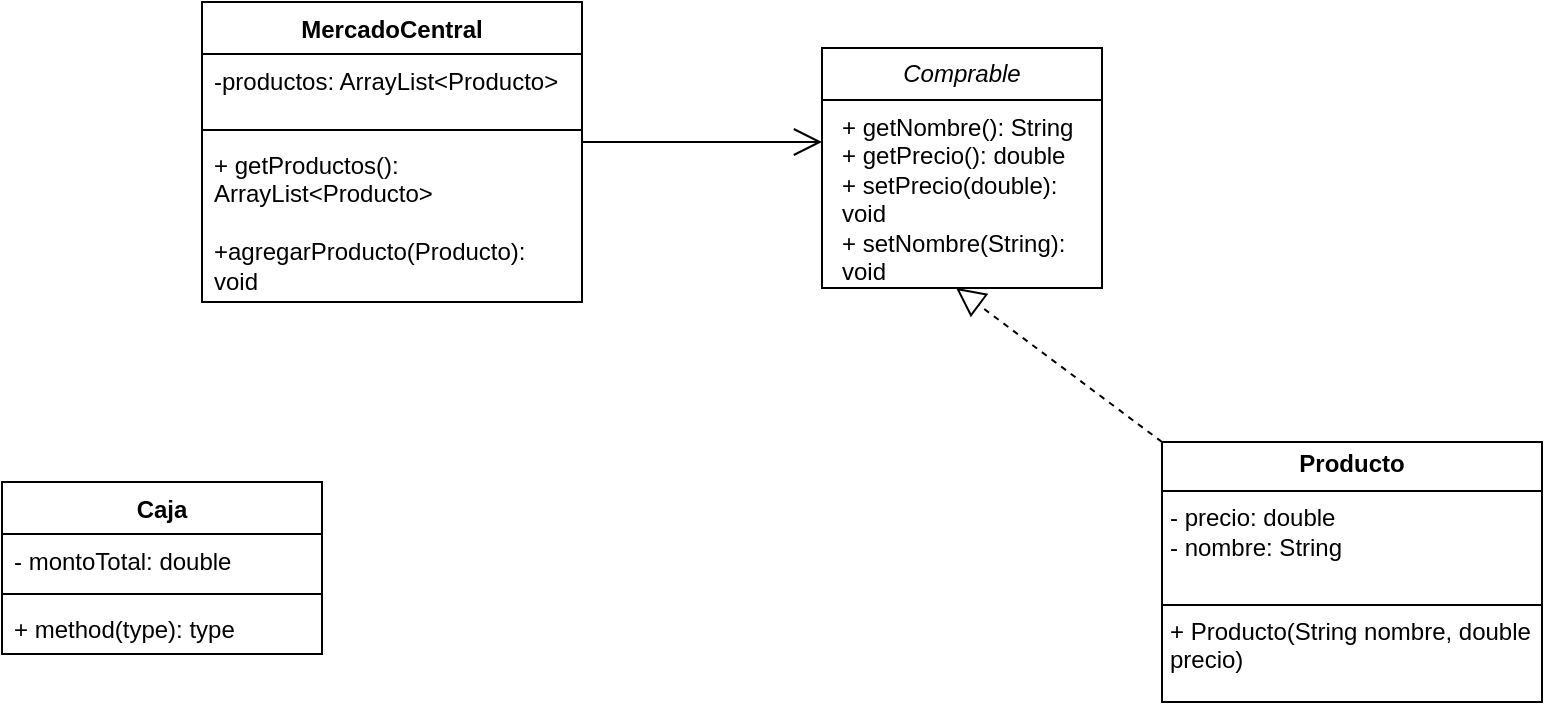 <mxfile version="27.0.2">
  <diagram name="Página-1" id="VPJblIUhQyTF0PO1YAk7">
    <mxGraphModel dx="866" dy="465" grid="1" gridSize="10" guides="1" tooltips="1" connect="1" arrows="1" fold="1" page="1" pageScale="1" pageWidth="827" pageHeight="1169" math="0" shadow="0">
      <root>
        <mxCell id="0" />
        <mxCell id="1" parent="0" />
        <mxCell id="9Oowtay1y0tGFOLcCsye-1" value="MercadoCentral" style="swimlane;fontStyle=1;align=center;verticalAlign=top;childLayout=stackLayout;horizontal=1;startSize=26;horizontalStack=0;resizeParent=1;resizeParentMax=0;resizeLast=0;collapsible=1;marginBottom=0;whiteSpace=wrap;html=1;" vertex="1" parent="1">
          <mxGeometry x="140" y="160" width="190" height="150" as="geometry" />
        </mxCell>
        <mxCell id="9Oowtay1y0tGFOLcCsye-2" value="-productos: ArrayList&amp;lt;Producto&amp;gt;" style="text;strokeColor=none;fillColor=none;align=left;verticalAlign=top;spacingLeft=4;spacingRight=4;overflow=hidden;rotatable=0;points=[[0,0.5],[1,0.5]];portConstraint=eastwest;whiteSpace=wrap;html=1;" vertex="1" parent="9Oowtay1y0tGFOLcCsye-1">
          <mxGeometry y="26" width="190" height="34" as="geometry" />
        </mxCell>
        <mxCell id="9Oowtay1y0tGFOLcCsye-3" value="" style="line;strokeWidth=1;fillColor=none;align=left;verticalAlign=middle;spacingTop=-1;spacingLeft=3;spacingRight=3;rotatable=0;labelPosition=right;points=[];portConstraint=eastwest;strokeColor=inherit;" vertex="1" parent="9Oowtay1y0tGFOLcCsye-1">
          <mxGeometry y="60" width="190" height="8" as="geometry" />
        </mxCell>
        <mxCell id="9Oowtay1y0tGFOLcCsye-4" value="+ getProductos(): ArrayList&amp;lt;Producto&amp;gt;&lt;div&gt;&lt;br&gt;&lt;/div&gt;&lt;div&gt;+agregarProducto(Producto): void&lt;/div&gt;" style="text;strokeColor=none;fillColor=none;align=left;verticalAlign=top;spacingLeft=4;spacingRight=4;overflow=hidden;rotatable=0;points=[[0,0.5],[1,0.5]];portConstraint=eastwest;whiteSpace=wrap;html=1;" vertex="1" parent="9Oowtay1y0tGFOLcCsye-1">
          <mxGeometry y="68" width="190" height="82" as="geometry" />
        </mxCell>
        <mxCell id="9Oowtay1y0tGFOLcCsye-5" value="" style="endArrow=open;endFill=1;endSize=12;html=1;rounded=0;" edge="1" parent="1">
          <mxGeometry width="160" relative="1" as="geometry">
            <mxPoint x="330" y="230" as="sourcePoint" />
            <mxPoint x="450" y="230" as="targetPoint" />
          </mxGeometry>
        </mxCell>
        <mxCell id="9Oowtay1y0tGFOLcCsye-6" value="&lt;p style=&quot;margin:0px;margin-top:4px;text-align:center;&quot;&gt;&lt;b&gt;Producto&lt;/b&gt;&lt;/p&gt;&lt;hr size=&quot;1&quot; style=&quot;border-style:solid;&quot;&gt;&lt;p style=&quot;margin:0px;margin-left:4px;&quot;&gt;- precio: double&lt;/p&gt;&lt;p style=&quot;margin:0px;margin-left:4px;&quot;&gt;- nombre: String&lt;/p&gt;&lt;p style=&quot;margin:0px;margin-left:4px;&quot;&gt;&lt;br&gt;&lt;/p&gt;&lt;hr size=&quot;1&quot; style=&quot;border-style:solid;&quot;&gt;&lt;p style=&quot;margin:0px;margin-left:4px;&quot;&gt;+ Producto(String nombre, double precio)&lt;/p&gt;&lt;p style=&quot;margin:0px;margin-left:4px;&quot;&gt;&lt;br&gt;&lt;/p&gt;" style="verticalAlign=top;align=left;overflow=fill;html=1;whiteSpace=wrap;" vertex="1" parent="1">
          <mxGeometry x="620" y="380" width="190" height="130" as="geometry" />
        </mxCell>
        <mxCell id="9Oowtay1y0tGFOLcCsye-7" value="Caja" style="swimlane;fontStyle=1;align=center;verticalAlign=top;childLayout=stackLayout;horizontal=1;startSize=26;horizontalStack=0;resizeParent=1;resizeParentMax=0;resizeLast=0;collapsible=1;marginBottom=0;whiteSpace=wrap;html=1;" vertex="1" parent="1">
          <mxGeometry x="40" y="400" width="160" height="86" as="geometry" />
        </mxCell>
        <mxCell id="9Oowtay1y0tGFOLcCsye-8" value="- montoTotal: double" style="text;strokeColor=none;fillColor=none;align=left;verticalAlign=top;spacingLeft=4;spacingRight=4;overflow=hidden;rotatable=0;points=[[0,0.5],[1,0.5]];portConstraint=eastwest;whiteSpace=wrap;html=1;" vertex="1" parent="9Oowtay1y0tGFOLcCsye-7">
          <mxGeometry y="26" width="160" height="26" as="geometry" />
        </mxCell>
        <mxCell id="9Oowtay1y0tGFOLcCsye-9" value="" style="line;strokeWidth=1;fillColor=none;align=left;verticalAlign=middle;spacingTop=-1;spacingLeft=3;spacingRight=3;rotatable=0;labelPosition=right;points=[];portConstraint=eastwest;strokeColor=inherit;" vertex="1" parent="9Oowtay1y0tGFOLcCsye-7">
          <mxGeometry y="52" width="160" height="8" as="geometry" />
        </mxCell>
        <mxCell id="9Oowtay1y0tGFOLcCsye-10" value="+ method(type): type" style="text;strokeColor=none;fillColor=none;align=left;verticalAlign=top;spacingLeft=4;spacingRight=4;overflow=hidden;rotatable=0;points=[[0,0.5],[1,0.5]];portConstraint=eastwest;whiteSpace=wrap;html=1;" vertex="1" parent="9Oowtay1y0tGFOLcCsye-7">
          <mxGeometry y="60" width="160" height="26" as="geometry" />
        </mxCell>
        <mxCell id="9Oowtay1y0tGFOLcCsye-15" value="&lt;i&gt;Comprable&lt;/i&gt;" style="swimlane;fontStyle=0;childLayout=stackLayout;horizontal=1;startSize=26;fillColor=none;horizontalStack=0;resizeParent=1;resizeParentMax=0;resizeLast=0;collapsible=1;marginBottom=0;whiteSpace=wrap;html=1;" vertex="1" parent="1">
          <mxGeometry x="450" y="183" width="140" height="120" as="geometry" />
        </mxCell>
        <mxCell id="9Oowtay1y0tGFOLcCsye-16" value="&lt;p style=&quot;margin: 0px 0px 0px 4px;&quot;&gt;+ getNombre(): String&lt;/p&gt;&lt;p style=&quot;margin: 0px 0px 0px 4px;&quot;&gt;+ getPrecio(): double&lt;/p&gt;&lt;p style=&quot;margin: 0px 0px 0px 4px;&quot;&gt;+ setPrecio(double): void&lt;/p&gt;&lt;p style=&quot;margin: 0px 0px 0px 4px;&quot;&gt;+ setNombre(String): void&lt;/p&gt;" style="text;strokeColor=none;fillColor=none;align=left;verticalAlign=top;spacingLeft=4;spacingRight=4;overflow=hidden;rotatable=0;points=[[0,0.5],[1,0.5]];portConstraint=eastwest;whiteSpace=wrap;html=1;" vertex="1" parent="9Oowtay1y0tGFOLcCsye-15">
          <mxGeometry y="26" width="140" height="94" as="geometry" />
        </mxCell>
        <mxCell id="9Oowtay1y0tGFOLcCsye-19" value="" style="endArrow=block;dashed=1;endFill=0;endSize=12;html=1;rounded=0;exitX=0;exitY=0;exitDx=0;exitDy=0;entryX=0.479;entryY=1;entryDx=0;entryDy=0;entryPerimeter=0;" edge="1" parent="1" source="9Oowtay1y0tGFOLcCsye-6" target="9Oowtay1y0tGFOLcCsye-16">
          <mxGeometry width="160" relative="1" as="geometry">
            <mxPoint x="350" y="370" as="sourcePoint" />
            <mxPoint x="510" y="370" as="targetPoint" />
          </mxGeometry>
        </mxCell>
      </root>
    </mxGraphModel>
  </diagram>
</mxfile>
